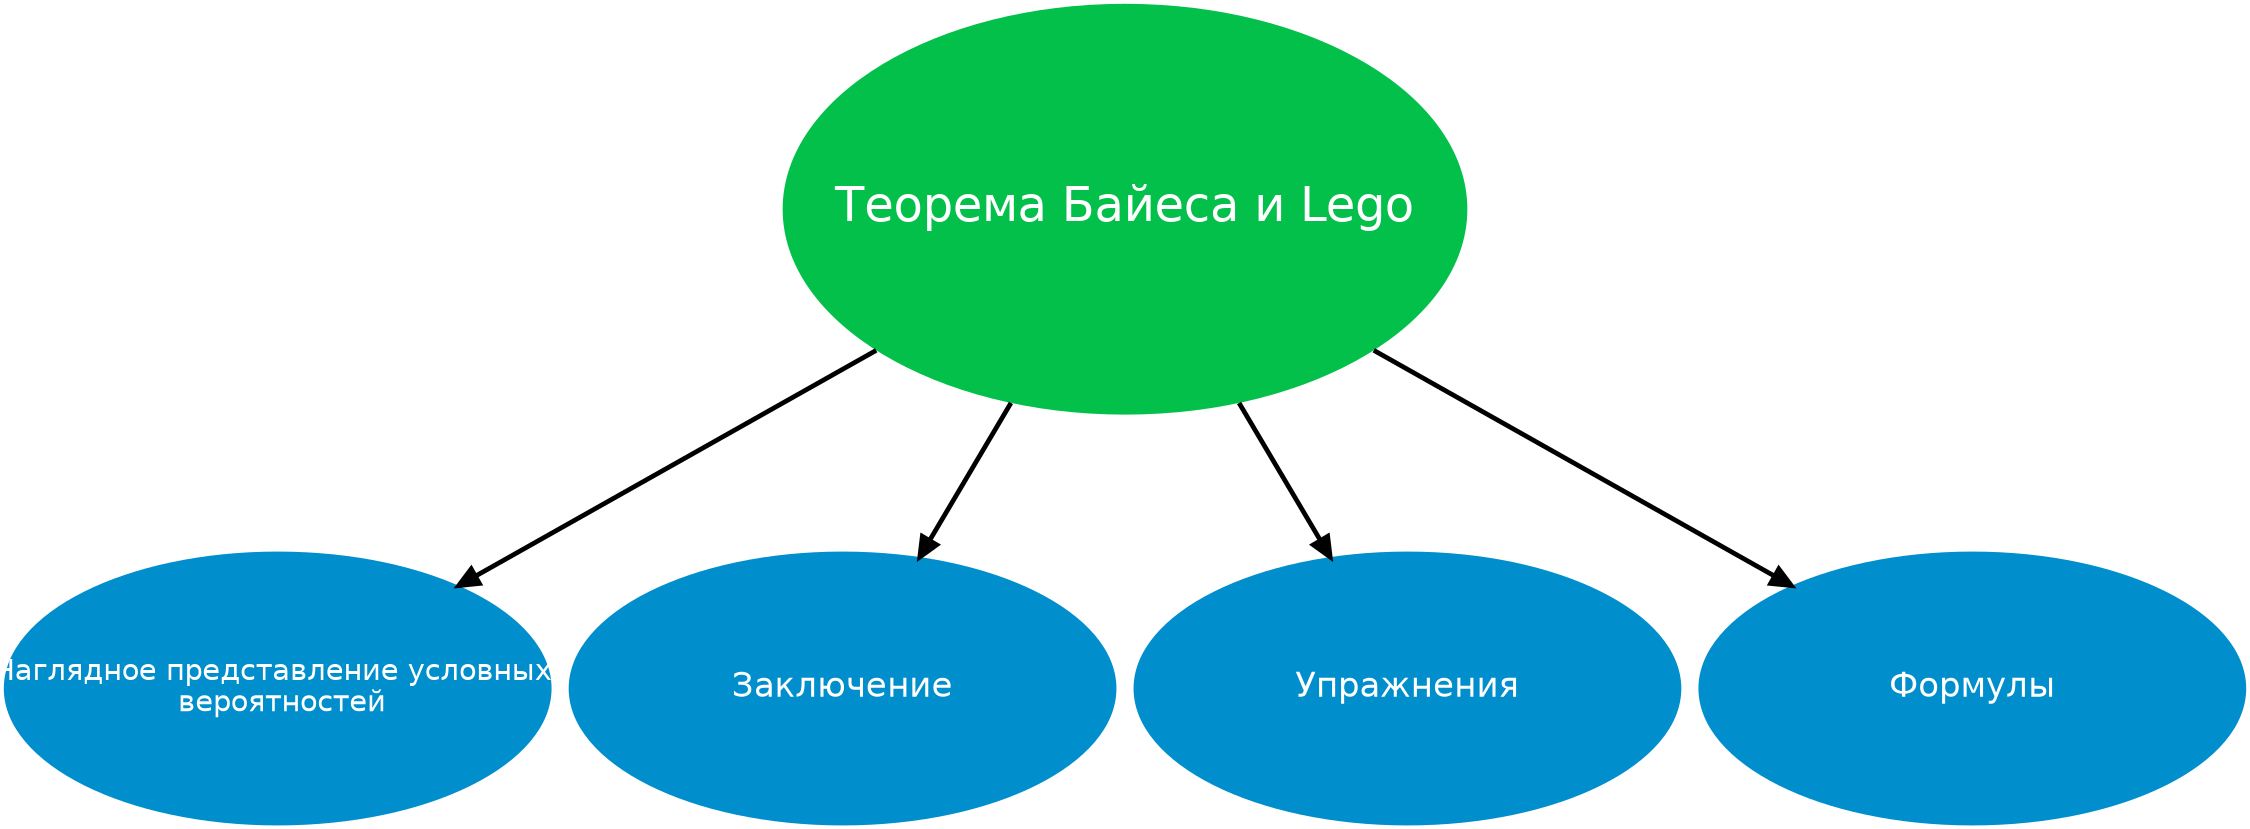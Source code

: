 digraph MindMap {
  dpi=300;
  size = "15";
  fontname="Helvetica";
  graph [ranksep=2];

  node [
    shape=ellipse
    style=filled
    fillcolor="#03C04A"
    fontname=Helvetica
    fontsize=50
    fontcolor="#FFFFFF"
    width=10
    height=6
    penwidth=0
    fixedsize=true
    ];
  edge [
    arrowhead=normal
    arrowsize=2
    penwidth=5
    ];

  root [ label="Теорема Байеса и Lego" ];
  
  node [
    fontsize=36
    fillcolor="#008ECC"
    width=8
    height=4
    ];
  
   11 [ label="Наглядное представление условных \n вероятностей" fontsize=30];
   12 [ label="Заключение" ];
   13 [ label="Упражнения" ];
   14 [ label="Формулы" ];
   
  root->{ 11 12 13 14 };
  
  node [
    fontsize=22
    fillcolor="#1034AF"
    width=6
    height=3
    ];

}
